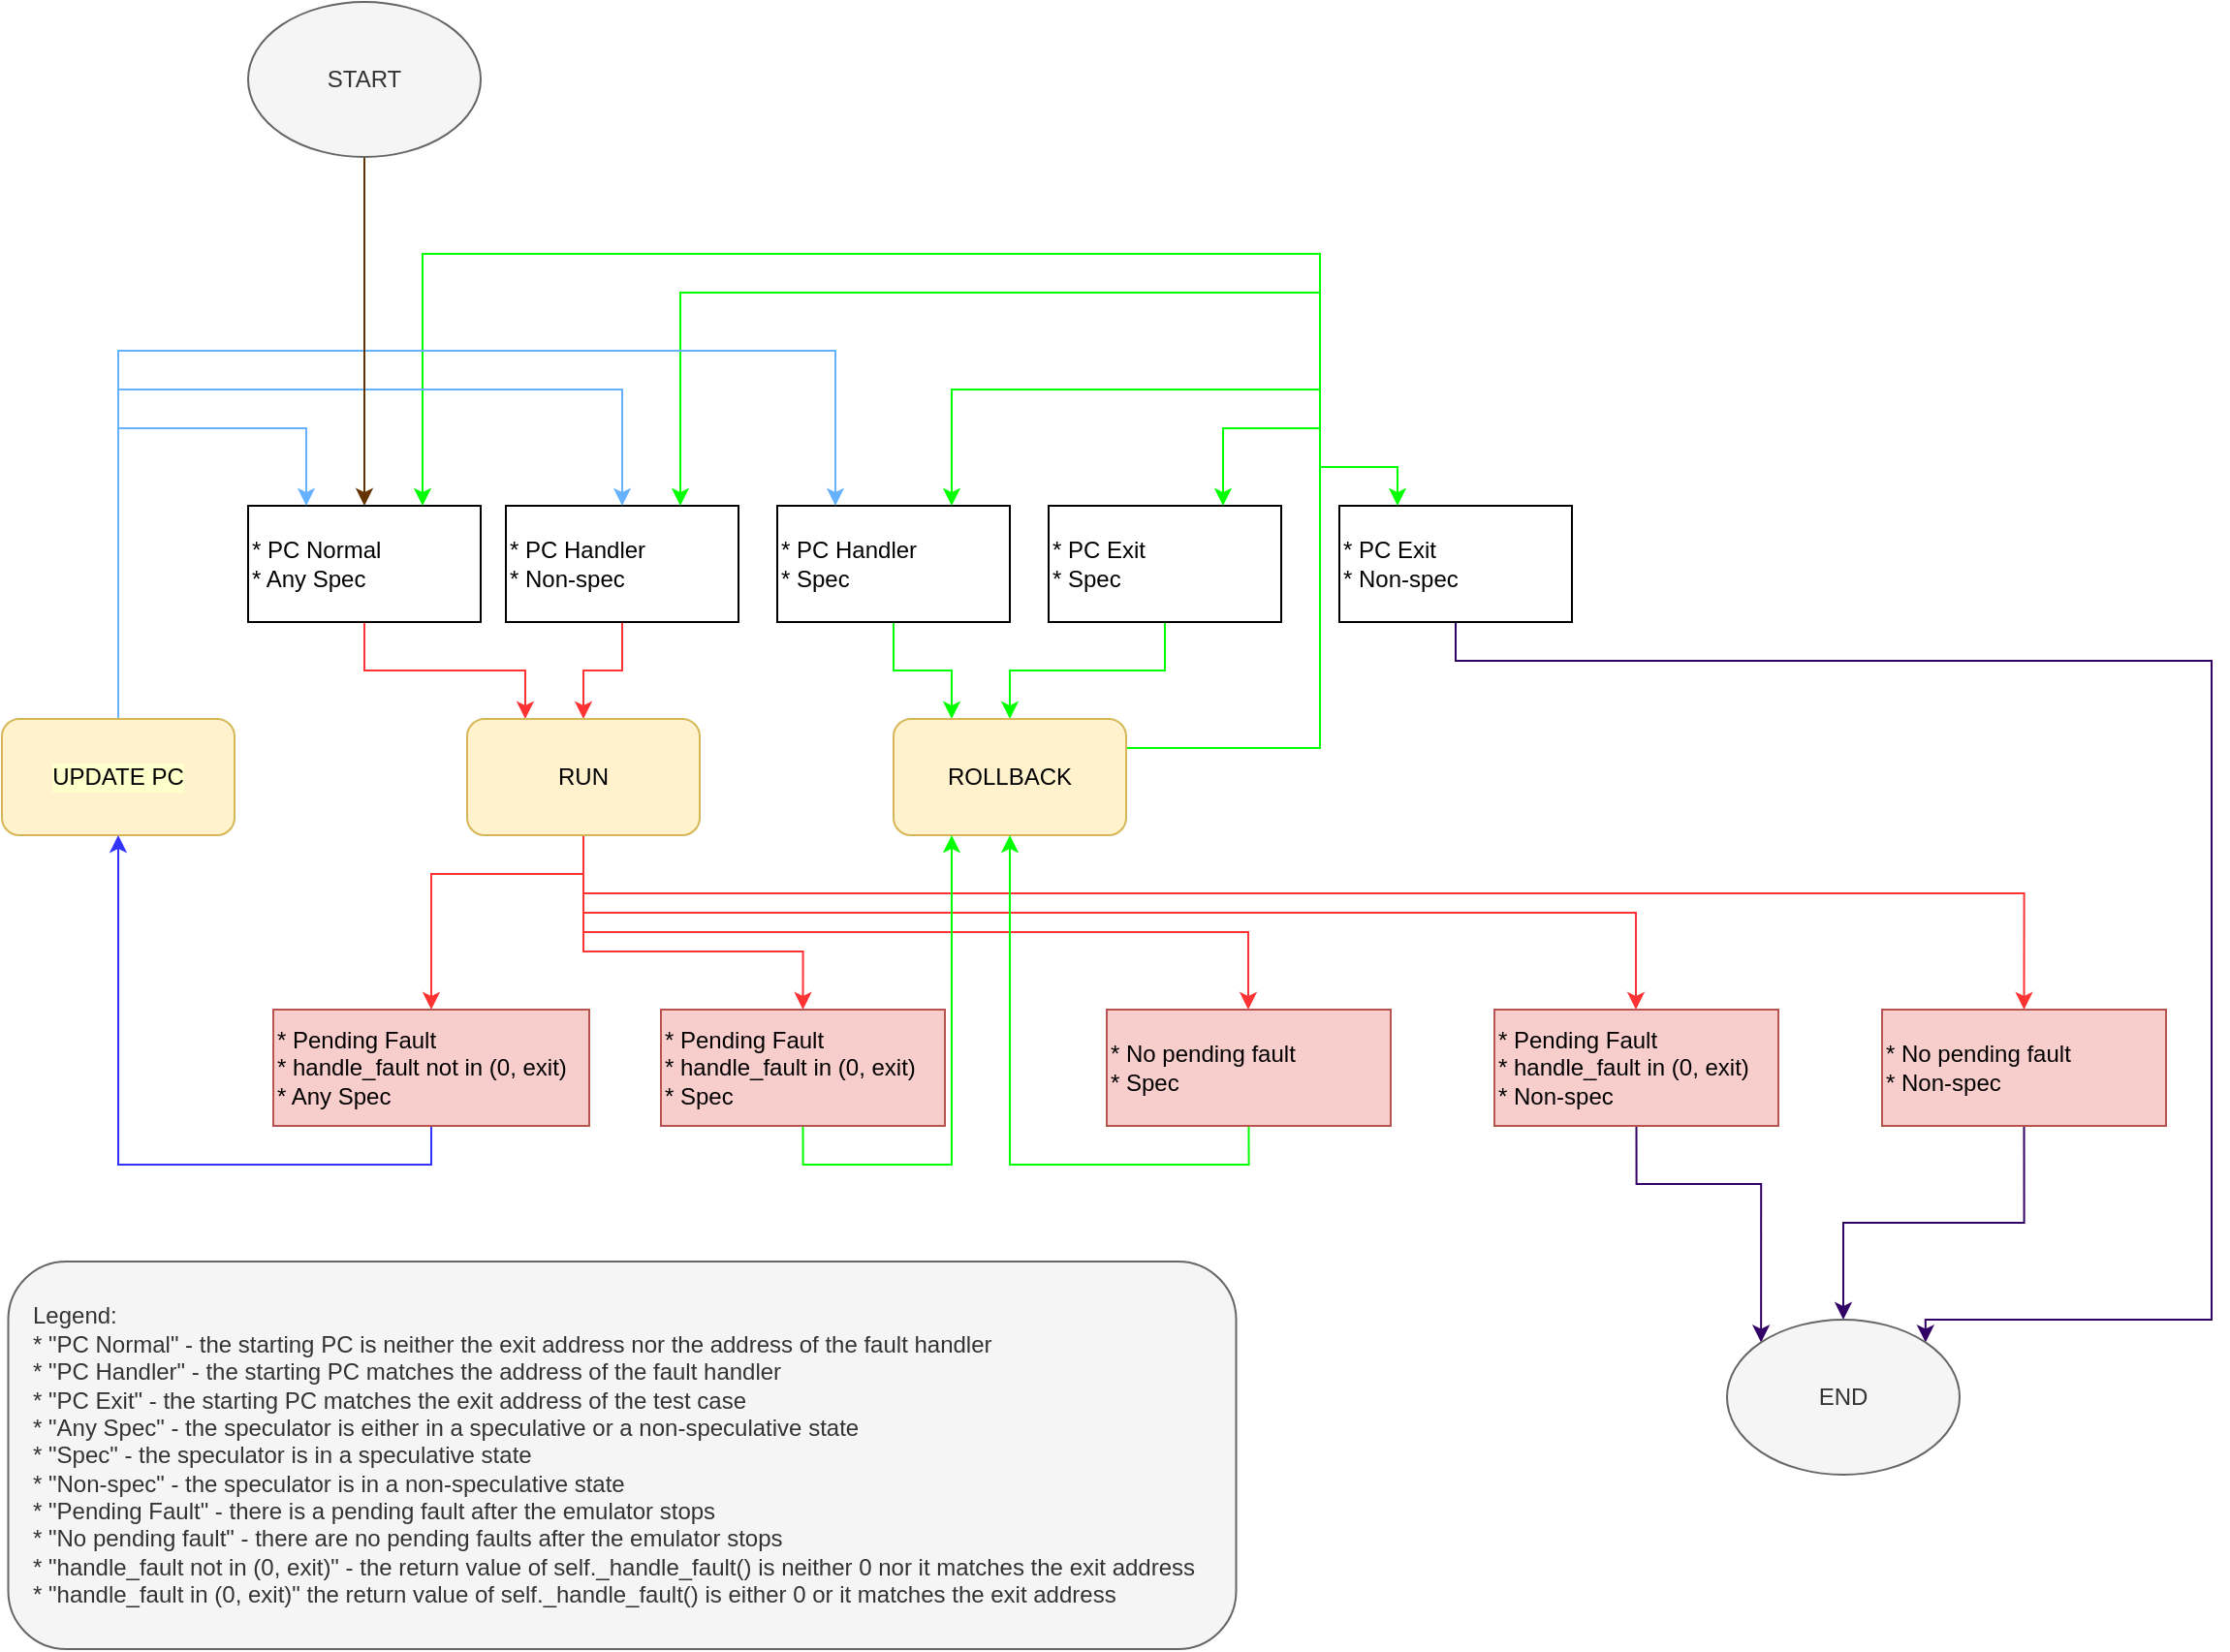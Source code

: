 <mxfile version="16.5.1" type="device"><diagram id="Uj5UJ1iNXtTnnK9jLXeE" name="Page-1"><mxGraphModel dx="2031" dy="1250" grid="1" gridSize="10" guides="1" tooltips="1" connect="1" arrows="1" fold="1" page="1" pageScale="1" pageWidth="1654" pageHeight="2336" math="0" shadow="0"><root><mxCell id="0"/><mxCell id="1" parent="0"/><mxCell id="QXOPlgyKN_cUZNgGFPy4-17" style="edgeStyle=orthogonalEdgeStyle;rounded=0;orthogonalLoop=1;jettySize=auto;html=1;exitX=0.5;exitY=1;exitDx=0;exitDy=0;entryX=0.25;entryY=0;entryDx=0;entryDy=0;strokeColor=#FF3333;" edge="1" parent="1" source="QXOPlgyKN_cUZNgGFPy4-1" target="QXOPlgyKN_cUZNgGFPy4-6"><mxGeometry relative="1" as="geometry"/></mxCell><mxCell id="QXOPlgyKN_cUZNgGFPy4-1" value="* PC Normal&lt;br&gt;* Any Spec" style="rounded=0;whiteSpace=wrap;html=1;align=left;" vertex="1" parent="1"><mxGeometry x="397" y="420" width="120" height="60" as="geometry"/></mxCell><mxCell id="QXOPlgyKN_cUZNgGFPy4-22" style="edgeStyle=orthogonalEdgeStyle;rounded=0;orthogonalLoop=1;jettySize=auto;html=1;exitX=0.5;exitY=1;exitDx=0;exitDy=0;entryX=0.5;entryY=0;entryDx=0;entryDy=0;strokeColor=#00FF00;" edge="1" parent="1" source="QXOPlgyKN_cUZNgGFPy4-2" target="QXOPlgyKN_cUZNgGFPy4-7"><mxGeometry relative="1" as="geometry"/></mxCell><mxCell id="QXOPlgyKN_cUZNgGFPy4-2" value="* PC Exit&lt;br&gt;* Spec" style="rounded=0;whiteSpace=wrap;html=1;align=left;" vertex="1" parent="1"><mxGeometry x="810" y="420" width="120" height="60" as="geometry"/></mxCell><mxCell id="QXOPlgyKN_cUZNgGFPy4-31" style="edgeStyle=orthogonalEdgeStyle;rounded=0;orthogonalLoop=1;jettySize=auto;html=1;exitX=0.5;exitY=1;exitDx=0;exitDy=0;entryX=1;entryY=0;entryDx=0;entryDy=0;strokeColor=#330066;" edge="1" parent="1" source="QXOPlgyKN_cUZNgGFPy4-3" target="QXOPlgyKN_cUZNgGFPy4-14"><mxGeometry relative="1" as="geometry"><Array as="points"><mxPoint x="1020" y="500"/><mxPoint x="1410" y="500"/><mxPoint x="1410" y="840"/><mxPoint x="1262" y="840"/></Array></mxGeometry></mxCell><mxCell id="QXOPlgyKN_cUZNgGFPy4-3" value="* PC Exit&lt;br&gt;* Non-spec" style="rounded=0;whiteSpace=wrap;html=1;align=left;" vertex="1" parent="1"><mxGeometry x="960" y="420" width="120" height="60" as="geometry"/></mxCell><mxCell id="QXOPlgyKN_cUZNgGFPy4-42" style="edgeStyle=orthogonalEdgeStyle;rounded=0;orthogonalLoop=1;jettySize=auto;html=1;exitX=0.5;exitY=1;exitDx=0;exitDy=0;entryX=0.25;entryY=0;entryDx=0;entryDy=0;strokeColor=#00FF00;" edge="1" parent="1" source="QXOPlgyKN_cUZNgGFPy4-4" target="QXOPlgyKN_cUZNgGFPy4-7"><mxGeometry relative="1" as="geometry"/></mxCell><mxCell id="QXOPlgyKN_cUZNgGFPy4-4" value="* PC Handler&lt;br&gt;* Spec" style="rounded=0;whiteSpace=wrap;html=1;align=left;" vertex="1" parent="1"><mxGeometry x="670" y="420" width="120" height="60" as="geometry"/></mxCell><mxCell id="QXOPlgyKN_cUZNgGFPy4-21" style="edgeStyle=orthogonalEdgeStyle;rounded=0;orthogonalLoop=1;jettySize=auto;html=1;exitX=0.5;exitY=1;exitDx=0;exitDy=0;entryX=0.5;entryY=0;entryDx=0;entryDy=0;strokeColor=#FF3333;" edge="1" parent="1" source="QXOPlgyKN_cUZNgGFPy4-5" target="QXOPlgyKN_cUZNgGFPy4-6"><mxGeometry relative="1" as="geometry"/></mxCell><mxCell id="QXOPlgyKN_cUZNgGFPy4-5" value="* PC Handler&lt;br&gt;* Non-spec" style="rounded=0;whiteSpace=wrap;html=1;align=left;" vertex="1" parent="1"><mxGeometry x="530" y="420" width="120" height="60" as="geometry"/></mxCell><mxCell id="QXOPlgyKN_cUZNgGFPy4-26" style="edgeStyle=orthogonalEdgeStyle;rounded=0;orthogonalLoop=1;jettySize=auto;html=1;exitX=0.5;exitY=1;exitDx=0;exitDy=0;entryX=0.5;entryY=0;entryDx=0;entryDy=0;strokeColor=#FF3333;" edge="1" parent="1" source="QXOPlgyKN_cUZNgGFPy4-6" target="QXOPlgyKN_cUZNgGFPy4-9"><mxGeometry relative="1" as="geometry"><Array as="points"><mxPoint x="570" y="610"/><mxPoint x="492" y="610"/></Array></mxGeometry></mxCell><mxCell id="QXOPlgyKN_cUZNgGFPy4-27" style="edgeStyle=orthogonalEdgeStyle;rounded=0;orthogonalLoop=1;jettySize=auto;html=1;exitX=0.5;exitY=1;exitDx=0;exitDy=0;entryX=0.5;entryY=0;entryDx=0;entryDy=0;strokeColor=#FF3333;" edge="1" parent="1" source="QXOPlgyKN_cUZNgGFPy4-6" target="QXOPlgyKN_cUZNgGFPy4-10"><mxGeometry relative="1" as="geometry"><Array as="points"><mxPoint x="570" y="650"/><mxPoint x="683" y="650"/></Array></mxGeometry></mxCell><mxCell id="QXOPlgyKN_cUZNgGFPy4-28" style="edgeStyle=orthogonalEdgeStyle;rounded=0;orthogonalLoop=1;jettySize=auto;html=1;exitX=0.5;exitY=1;exitDx=0;exitDy=0;strokeColor=#FF3333;" edge="1" parent="1" source="QXOPlgyKN_cUZNgGFPy4-6" target="QXOPlgyKN_cUZNgGFPy4-11"><mxGeometry relative="1" as="geometry"><Array as="points"><mxPoint x="570" y="630"/><mxPoint x="1113" y="630"/></Array></mxGeometry></mxCell><mxCell id="QXOPlgyKN_cUZNgGFPy4-29" style="edgeStyle=orthogonalEdgeStyle;rounded=0;orthogonalLoop=1;jettySize=auto;html=1;exitX=0.5;exitY=1;exitDx=0;exitDy=0;strokeColor=#FF3333;" edge="1" parent="1" source="QXOPlgyKN_cUZNgGFPy4-6" target="QXOPlgyKN_cUZNgGFPy4-13"><mxGeometry relative="1" as="geometry"><Array as="points"><mxPoint x="570" y="640"/><mxPoint x="913" y="640"/></Array></mxGeometry></mxCell><mxCell id="QXOPlgyKN_cUZNgGFPy4-30" style="edgeStyle=orthogonalEdgeStyle;rounded=0;orthogonalLoop=1;jettySize=auto;html=1;exitX=0.5;exitY=1;exitDx=0;exitDy=0;entryX=0.5;entryY=0;entryDx=0;entryDy=0;strokeColor=#FF3333;" edge="1" parent="1" source="QXOPlgyKN_cUZNgGFPy4-6" target="QXOPlgyKN_cUZNgGFPy4-12"><mxGeometry relative="1" as="geometry"><Array as="points"><mxPoint x="570" y="620"/><mxPoint x="1313" y="620"/></Array></mxGeometry></mxCell><mxCell id="QXOPlgyKN_cUZNgGFPy4-6" value="RUN" style="rounded=1;whiteSpace=wrap;html=1;fillColor=#fff2cc;strokeColor=#d6b656;" vertex="1" parent="1"><mxGeometry x="510" y="530" width="120" height="60" as="geometry"/></mxCell><mxCell id="QXOPlgyKN_cUZNgGFPy4-47" style="edgeStyle=orthogonalEdgeStyle;rounded=0;orthogonalLoop=1;jettySize=auto;html=1;exitX=1;exitY=0.25;exitDx=0;exitDy=0;entryX=0.25;entryY=0;entryDx=0;entryDy=0;strokeColor=#00FF00;" edge="1" parent="1" source="QXOPlgyKN_cUZNgGFPy4-7" target="QXOPlgyKN_cUZNgGFPy4-3"><mxGeometry relative="1" as="geometry"><Array as="points"><mxPoint x="950" y="545"/><mxPoint x="950" y="400"/><mxPoint x="990" y="400"/></Array></mxGeometry></mxCell><mxCell id="QXOPlgyKN_cUZNgGFPy4-48" style="edgeStyle=orthogonalEdgeStyle;rounded=0;orthogonalLoop=1;jettySize=auto;html=1;exitX=1;exitY=0.25;exitDx=0;exitDy=0;entryX=0.75;entryY=0;entryDx=0;entryDy=0;strokeColor=#00FF00;" edge="1" parent="1" source="QXOPlgyKN_cUZNgGFPy4-7" target="QXOPlgyKN_cUZNgGFPy4-2"><mxGeometry relative="1" as="geometry"><Array as="points"><mxPoint x="950" y="545"/><mxPoint x="950" y="380"/><mxPoint x="900" y="380"/></Array></mxGeometry></mxCell><mxCell id="QXOPlgyKN_cUZNgGFPy4-49" style="edgeStyle=orthogonalEdgeStyle;rounded=0;orthogonalLoop=1;jettySize=auto;html=1;exitX=1;exitY=0.25;exitDx=0;exitDy=0;entryX=0.75;entryY=0;entryDx=0;entryDy=0;strokeColor=#00FF00;" edge="1" parent="1" source="QXOPlgyKN_cUZNgGFPy4-7" target="QXOPlgyKN_cUZNgGFPy4-4"><mxGeometry relative="1" as="geometry"><Array as="points"><mxPoint x="950" y="545"/><mxPoint x="950" y="360"/><mxPoint x="760" y="360"/></Array></mxGeometry></mxCell><mxCell id="QXOPlgyKN_cUZNgGFPy4-50" style="edgeStyle=orthogonalEdgeStyle;rounded=0;orthogonalLoop=1;jettySize=auto;html=1;exitX=1;exitY=0.25;exitDx=0;exitDy=0;entryX=0.75;entryY=0;entryDx=0;entryDy=0;strokeColor=#00FF00;" edge="1" parent="1" source="QXOPlgyKN_cUZNgGFPy4-7" target="QXOPlgyKN_cUZNgGFPy4-5"><mxGeometry relative="1" as="geometry"><Array as="points"><mxPoint x="950" y="545"/><mxPoint x="950" y="310"/><mxPoint x="620" y="310"/></Array></mxGeometry></mxCell><mxCell id="QXOPlgyKN_cUZNgGFPy4-51" style="edgeStyle=orthogonalEdgeStyle;rounded=0;orthogonalLoop=1;jettySize=auto;html=1;exitX=1;exitY=0.25;exitDx=0;exitDy=0;entryX=0.75;entryY=0;entryDx=0;entryDy=0;strokeColor=#00FF00;" edge="1" parent="1" source="QXOPlgyKN_cUZNgGFPy4-7" target="QXOPlgyKN_cUZNgGFPy4-1"><mxGeometry relative="1" as="geometry"><Array as="points"><mxPoint x="950" y="545"/><mxPoint x="950" y="290"/><mxPoint x="487" y="290"/></Array></mxGeometry></mxCell><mxCell id="QXOPlgyKN_cUZNgGFPy4-7" value="ROLLBACK" style="rounded=1;whiteSpace=wrap;html=1;fillColor=#fff2cc;strokeColor=#d6b656;" vertex="1" parent="1"><mxGeometry x="730" y="530" width="120" height="60" as="geometry"/></mxCell><mxCell id="QXOPlgyKN_cUZNgGFPy4-40" style="edgeStyle=orthogonalEdgeStyle;rounded=0;orthogonalLoop=1;jettySize=auto;html=1;exitX=0.5;exitY=0;exitDx=0;exitDy=0;entryX=0.25;entryY=0;entryDx=0;entryDy=0;strokeColor=#66B2FF;" edge="1" parent="1" source="QXOPlgyKN_cUZNgGFPy4-8" target="QXOPlgyKN_cUZNgGFPy4-4"><mxGeometry relative="1" as="geometry"><Array as="points"><mxPoint x="330" y="340"/><mxPoint x="700" y="340"/></Array></mxGeometry></mxCell><mxCell id="QXOPlgyKN_cUZNgGFPy4-45" style="edgeStyle=orthogonalEdgeStyle;rounded=0;orthogonalLoop=1;jettySize=auto;html=1;exitX=0.5;exitY=0;exitDx=0;exitDy=0;entryX=0.5;entryY=0;entryDx=0;entryDy=0;strokeColor=#66B2FF;" edge="1" parent="1" source="QXOPlgyKN_cUZNgGFPy4-8" target="QXOPlgyKN_cUZNgGFPy4-5"><mxGeometry relative="1" as="geometry"><Array as="points"><mxPoint x="330" y="360"/><mxPoint x="590" y="360"/></Array></mxGeometry></mxCell><mxCell id="QXOPlgyKN_cUZNgGFPy4-46" style="edgeStyle=orthogonalEdgeStyle;rounded=0;orthogonalLoop=1;jettySize=auto;html=1;exitX=0.5;exitY=0;exitDx=0;exitDy=0;entryX=0.25;entryY=0;entryDx=0;entryDy=0;strokeColor=#66B2FF;" edge="1" parent="1" source="QXOPlgyKN_cUZNgGFPy4-8" target="QXOPlgyKN_cUZNgGFPy4-1"><mxGeometry relative="1" as="geometry"><Array as="points"><mxPoint x="330" y="380"/><mxPoint x="427" y="380"/></Array></mxGeometry></mxCell><mxCell id="QXOPlgyKN_cUZNgGFPy4-8" value="UPDATE PC" style="rounded=1;whiteSpace=wrap;html=1;labelBackgroundColor=#FFFFCC;fillColor=#fff2cc;strokeColor=#d6b656;" vertex="1" parent="1"><mxGeometry x="270" y="530" width="120" height="60" as="geometry"/></mxCell><mxCell id="QXOPlgyKN_cUZNgGFPy4-24" style="edgeStyle=orthogonalEdgeStyle;rounded=0;orthogonalLoop=1;jettySize=auto;html=1;exitX=0.5;exitY=1;exitDx=0;exitDy=0;entryX=0.5;entryY=1;entryDx=0;entryDy=0;strokeColor=#3333FF;" edge="1" parent="1" source="QXOPlgyKN_cUZNgGFPy4-9" target="QXOPlgyKN_cUZNgGFPy4-8"><mxGeometry relative="1" as="geometry"/></mxCell><mxCell id="QXOPlgyKN_cUZNgGFPy4-9" value="* Pending Fault&lt;br&gt;* handle_fault not in (0, exit)&lt;br&gt;* Any Spec" style="rounded=0;whiteSpace=wrap;html=1;align=left;fillColor=#f8cecc;strokeColor=#b85450;" vertex="1" parent="1"><mxGeometry x="410" y="680" width="163" height="60" as="geometry"/></mxCell><mxCell id="QXOPlgyKN_cUZNgGFPy4-25" style="edgeStyle=orthogonalEdgeStyle;rounded=0;orthogonalLoop=1;jettySize=auto;html=1;exitX=0.5;exitY=1;exitDx=0;exitDy=0;entryX=0.25;entryY=1;entryDx=0;entryDy=0;strokeColor=#00FF00;" edge="1" parent="1" source="QXOPlgyKN_cUZNgGFPy4-10" target="QXOPlgyKN_cUZNgGFPy4-7"><mxGeometry relative="1" as="geometry"><Array as="points"><mxPoint x="683" y="760"/><mxPoint x="760" y="760"/></Array></mxGeometry></mxCell><mxCell id="QXOPlgyKN_cUZNgGFPy4-10" value="* Pending Fault&lt;br&gt;* handle_fault in (0, exit)&lt;br&gt;* Spec" style="rounded=0;whiteSpace=wrap;html=1;align=left;fillColor=#f8cecc;strokeColor=#b85450;" vertex="1" parent="1"><mxGeometry x="610" y="680" width="146.5" height="60" as="geometry"/></mxCell><mxCell id="QXOPlgyKN_cUZNgGFPy4-43" style="edgeStyle=orthogonalEdgeStyle;rounded=0;orthogonalLoop=1;jettySize=auto;html=1;exitX=0.5;exitY=1;exitDx=0;exitDy=0;entryX=0;entryY=0;entryDx=0;entryDy=0;strokeColor=#330066;" edge="1" parent="1" source="QXOPlgyKN_cUZNgGFPy4-11" target="QXOPlgyKN_cUZNgGFPy4-14"><mxGeometry relative="1" as="geometry"><Array as="points"><mxPoint x="1113" y="770"/><mxPoint x="1178" y="770"/></Array></mxGeometry></mxCell><mxCell id="QXOPlgyKN_cUZNgGFPy4-11" value="* Pending Fault&lt;br&gt;* handle_fault in (0, exit)&lt;br&gt;* Non-spec" style="rounded=0;whiteSpace=wrap;html=1;align=left;fillColor=#f8cecc;strokeColor=#b85450;" vertex="1" parent="1"><mxGeometry x="1040" y="680" width="146.5" height="60" as="geometry"/></mxCell><mxCell id="QXOPlgyKN_cUZNgGFPy4-33" style="edgeStyle=orthogonalEdgeStyle;rounded=0;orthogonalLoop=1;jettySize=auto;html=1;exitX=0.5;exitY=1;exitDx=0;exitDy=0;entryX=0.5;entryY=0;entryDx=0;entryDy=0;strokeColor=#330066;" edge="1" parent="1" source="QXOPlgyKN_cUZNgGFPy4-12" target="QXOPlgyKN_cUZNgGFPy4-14"><mxGeometry relative="1" as="geometry"/></mxCell><mxCell id="QXOPlgyKN_cUZNgGFPy4-12" value="* No pending fault&lt;br&gt;* Non-spec" style="rounded=0;whiteSpace=wrap;html=1;align=left;fillColor=#f8cecc;strokeColor=#b85450;" vertex="1" parent="1"><mxGeometry x="1240" y="680" width="146.5" height="60" as="geometry"/></mxCell><mxCell id="QXOPlgyKN_cUZNgGFPy4-34" style="edgeStyle=orthogonalEdgeStyle;rounded=0;orthogonalLoop=1;jettySize=auto;html=1;exitX=0.5;exitY=1;exitDx=0;exitDy=0;entryX=0.5;entryY=1;entryDx=0;entryDy=0;strokeColor=#00FF00;" edge="1" parent="1" source="QXOPlgyKN_cUZNgGFPy4-13" target="QXOPlgyKN_cUZNgGFPy4-7"><mxGeometry relative="1" as="geometry"><Array as="points"><mxPoint x="913" y="760"/><mxPoint x="790" y="760"/></Array></mxGeometry></mxCell><mxCell id="QXOPlgyKN_cUZNgGFPy4-13" value="* No pending fault&lt;br&gt;* Spec" style="rounded=0;whiteSpace=wrap;html=1;align=left;fillColor=#f8cecc;strokeColor=#b85450;" vertex="1" parent="1"><mxGeometry x="840" y="680" width="146.5" height="60" as="geometry"/></mxCell><mxCell id="QXOPlgyKN_cUZNgGFPy4-14" value="END" style="ellipse;whiteSpace=wrap;html=1;strokeColor=#666666;fillColor=#f5f5f5;fontColor=#333333;" vertex="1" parent="1"><mxGeometry x="1160" y="840" width="120" height="80" as="geometry"/></mxCell><mxCell id="QXOPlgyKN_cUZNgGFPy4-44" style="edgeStyle=orthogonalEdgeStyle;rounded=0;orthogonalLoop=1;jettySize=auto;html=1;exitX=0.5;exitY=1;exitDx=0;exitDy=0;entryX=0.5;entryY=0;entryDx=0;entryDy=0;strokeColor=#663300;" edge="1" parent="1" source="QXOPlgyKN_cUZNgGFPy4-15" target="QXOPlgyKN_cUZNgGFPy4-1"><mxGeometry relative="1" as="geometry"/></mxCell><mxCell id="QXOPlgyKN_cUZNgGFPy4-15" value="START" style="ellipse;whiteSpace=wrap;html=1;strokeColor=#666666;fillColor=#f5f5f5;fontColor=#333333;" vertex="1" parent="1"><mxGeometry x="397" y="160" width="120" height="80" as="geometry"/></mxCell><mxCell id="QXOPlgyKN_cUZNgGFPy4-53" value="Legend:&lt;br&gt;* &quot;PC Normal&quot; - the starting PC is neither the exit address nor the address of the fault handler&lt;br&gt;* &quot;PC Handler&quot; - the starting PC matches the address of the fault handler&lt;br&gt;* &quot;PC Exit&quot; - the starting PC matches the exit address of the test case&lt;br&gt;* &quot;Any Spec&quot; - the speculator is either in a speculative or a non-speculative state&lt;br&gt;* &quot;Spec&quot; - the speculator is in a speculative state&lt;br&gt;* &quot;Non-spec&quot; - the speculator is in a non-speculative state&lt;br&gt;* &quot;Pending Fault&quot; - there is a pending fault after the emulator stops&lt;br&gt;* &quot;No pending fault&quot; - there are no pending faults after the emulator stops&lt;br&gt;* &quot;handle_fault not in (0, exit)&quot; - the return value of self._handle_fault() is neither 0 nor it matches the exit address&lt;br&gt;* &quot;handle_fault in (0, exit)&quot; the return value of self._handle_fault() is either 0 or it matches the exit address" style="rounded=1;whiteSpace=wrap;html=1;labelBackgroundColor=none;strokeColor=#666666;align=left;fillColor=#f5f5f5;fontColor=#333333;spacingLeft=11;" vertex="1" parent="1"><mxGeometry x="273.25" y="810" width="633.5" height="200" as="geometry"/></mxCell></root></mxGraphModel></diagram></mxfile>